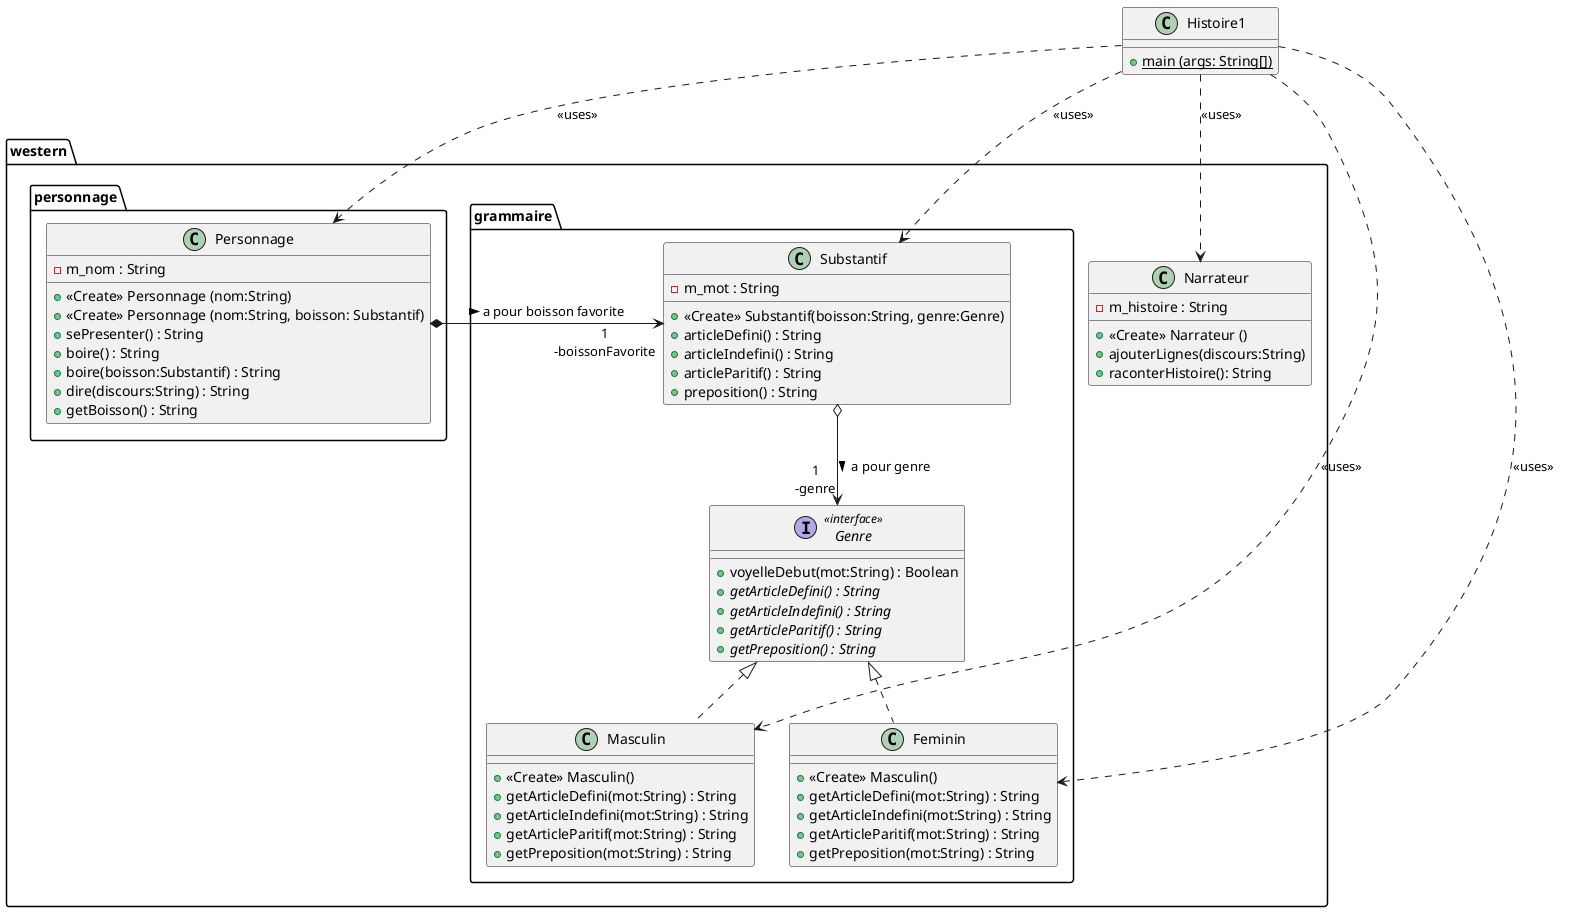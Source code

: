 @startuml
'https://plantuml.com/class-diagram
scale 1

package western {
    package personnage {
        class Personnage
        {
            - m_nom : String
            + <<Create>> Personnage (nom:String)
            + <<Create>> Personnage (nom:String, boisson: Substantif)
            + sePresenter() : String
            + boire() : String
            + boire(boisson:Substantif) : String
            + dire(discours:String) : String
            + getBoisson() : String
        }
    }

    class Narrateur
    {
        - m_histoire : String
        + <<Create>> Narrateur ()
        + ajouterLignes(discours:String)
        + raconterHistoire(): String
    }

    package grammaire {
        class Substantif
        {
            - m_mot : String
            + <<Create>> Substantif(boisson:String, genre:Genre)
            + articleDefini() : String
            + articleIndefini() : String
            + articleParitif() : String
            + preposition() : String
        }

        interface Genre <<interface>>
        {
            + voyelleDebut(mot:String) : Boolean
            + {abstract} getArticleDefini() : String
            + {abstract} getArticleIndefini() : String
            + {abstract} getArticleParitif() : String
            + {abstract} getPreposition() : String
        }

        class Masculin implements Genre
        {
            + <<Create>> Masculin()
            + getArticleDefini(mot:String) : String
            + getArticleIndefini(mot:String) : String
            + getArticleParitif(mot:String) : String
            + getPreposition(mot:String) : String
        }

        class Feminin implements Genre
        {
            + <<Create>> Masculin()
            + getArticleDefini(mot:String) : String
            + getArticleIndefini(mot:String) : String
            + getArticleParitif(mot:String) : String
            + getPreposition(mot:String) : String
        }
    }
}

class Histoire1 {
    + {static} main (args: String[])
}

Personnage *-> "1\n-boissonFavorite" Substantif : > a pour boisson favorite
Substantif o--> "1\n-genre" Genre : > a pour genre
Histoire1 ..> Personnage : <<uses>>
Histoire1 ..> Substantif : <<uses>>
Histoire1 ..> Narrateur : <<uses>>
Histoire1 ..> Masculin : <<uses>>
Histoire1 ..> Feminin : <<uses>>



@enduml